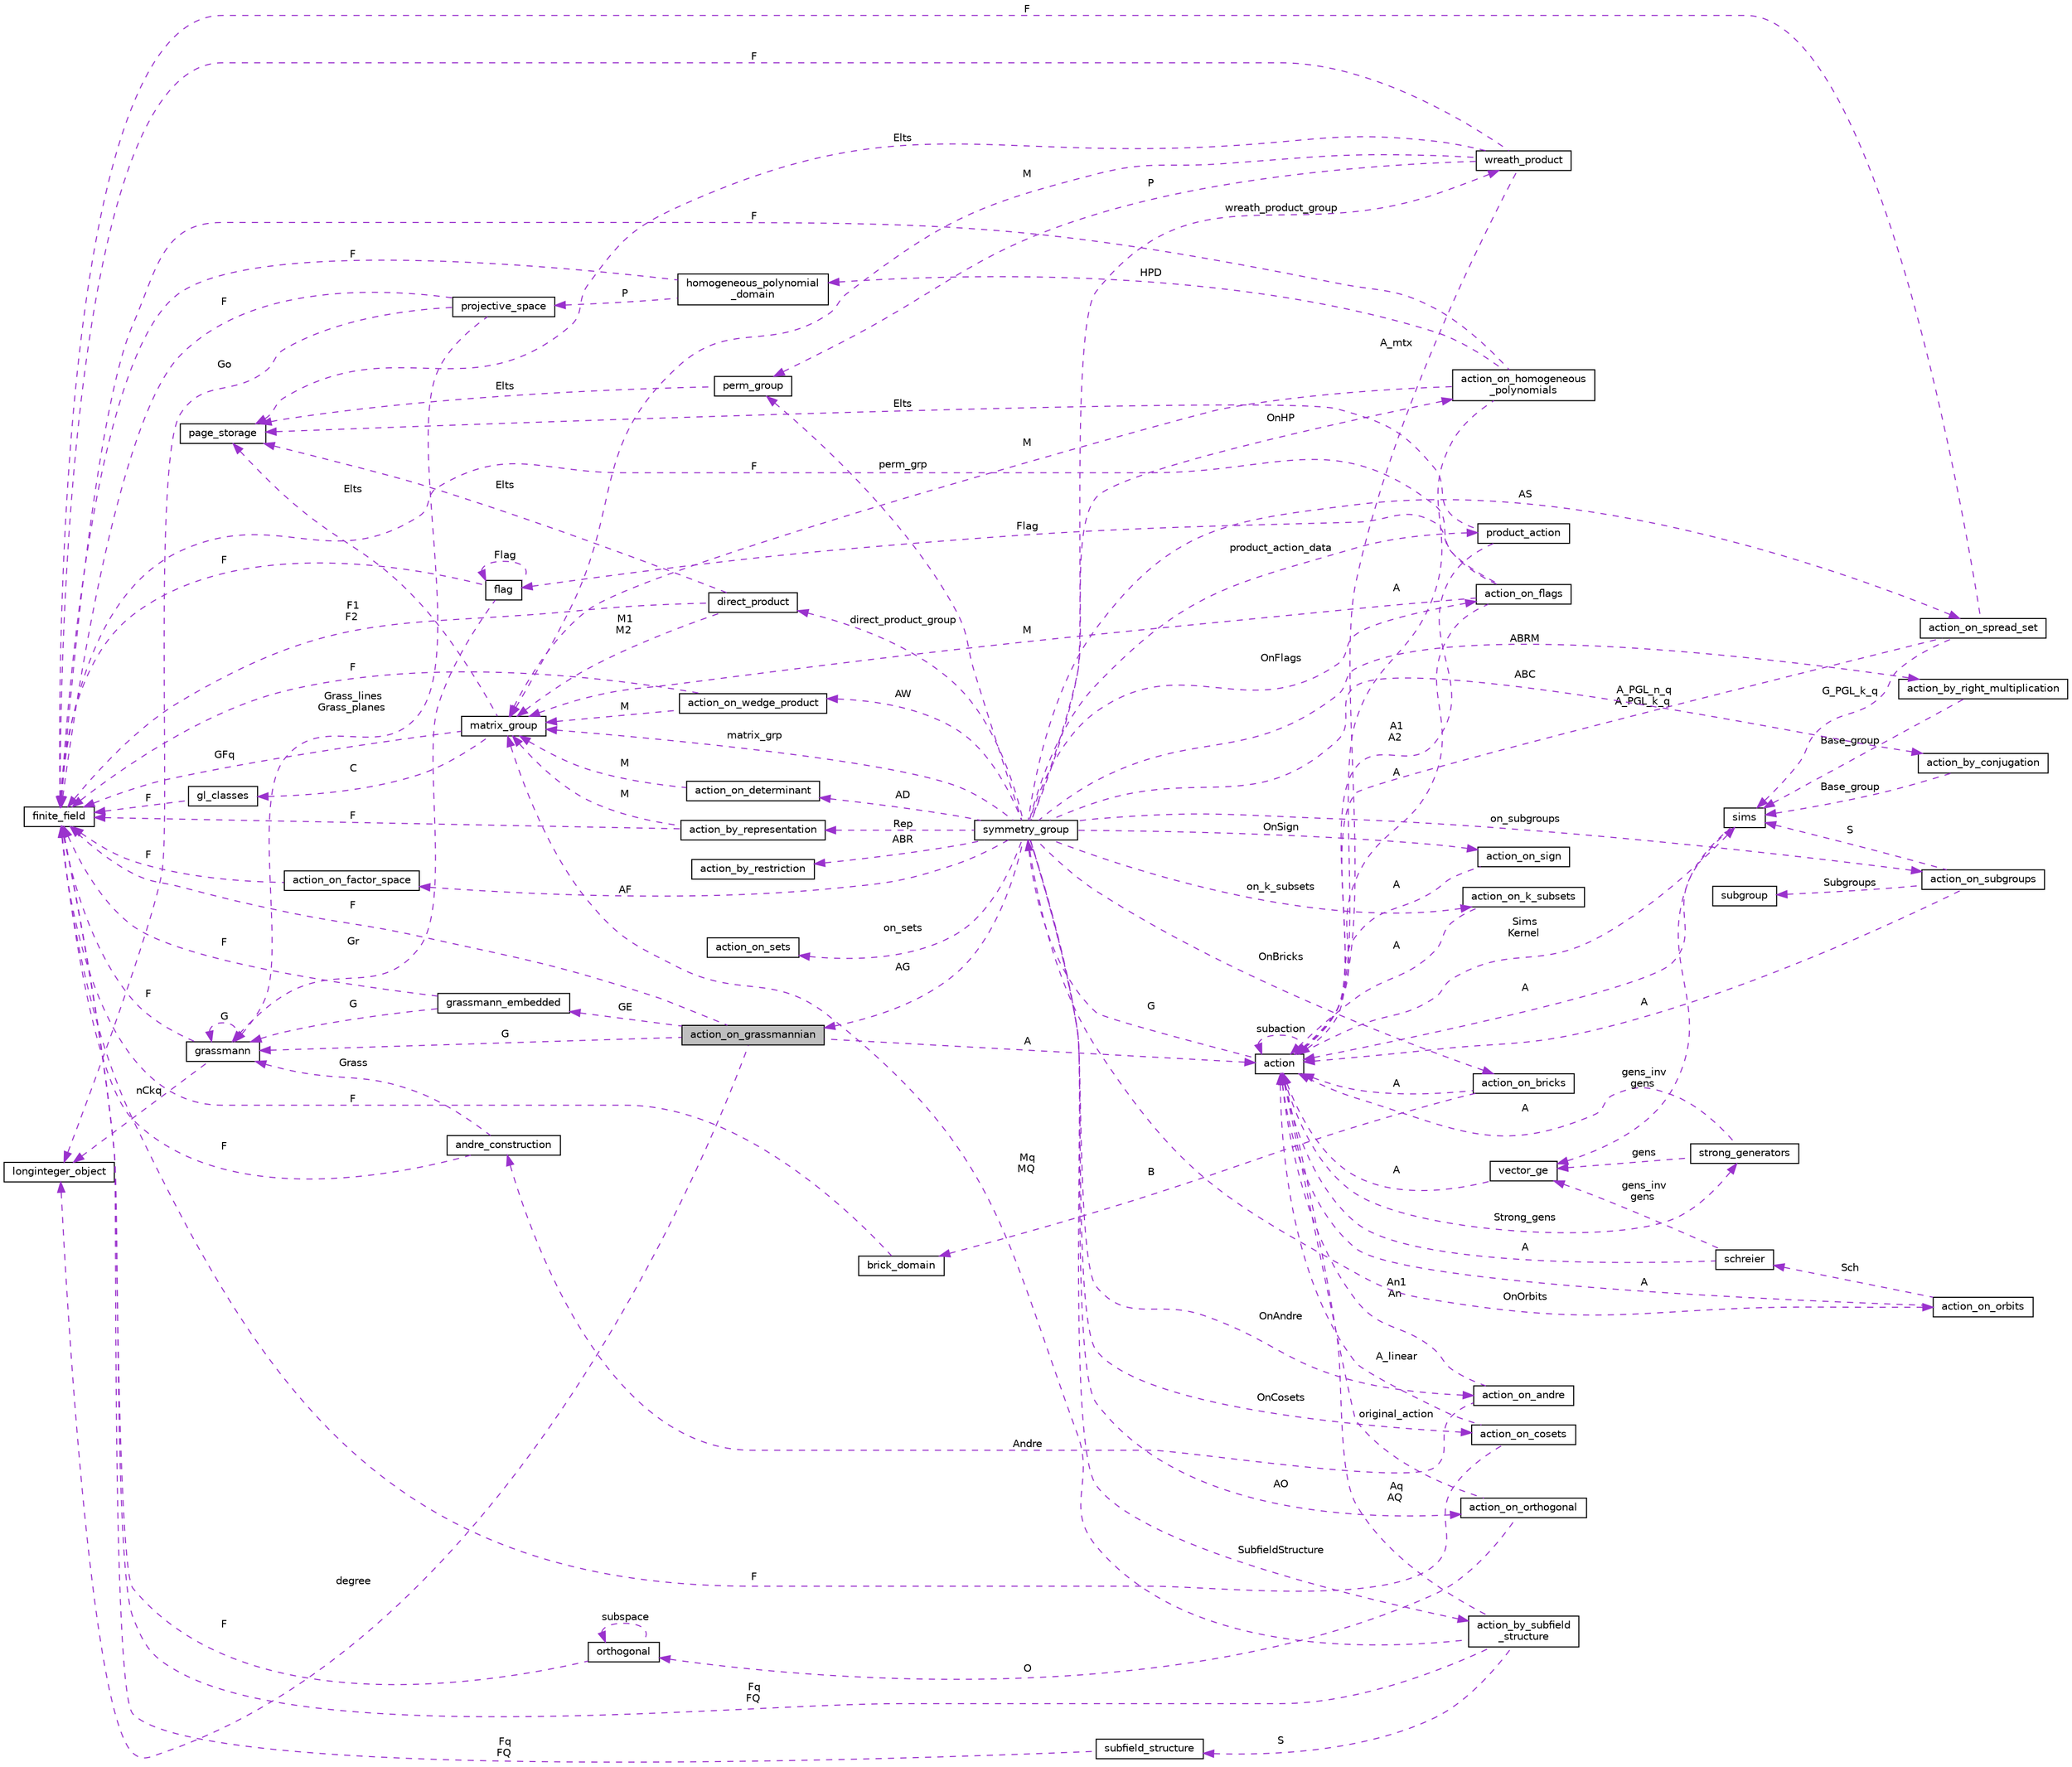 digraph "action_on_grassmannian"
{
  edge [fontname="Helvetica",fontsize="10",labelfontname="Helvetica",labelfontsize="10"];
  node [fontname="Helvetica",fontsize="10",shape=record];
  rankdir="LR";
  Node1 [label="action_on_grassmannian",height=0.2,width=0.4,color="black", fillcolor="grey75", style="filled", fontcolor="black"];
  Node2 -> Node1 [dir="back",color="darkorchid3",fontsize="10",style="dashed",label=" degree" ,fontname="Helvetica"];
  Node2 [label="longinteger_object",height=0.2,width=0.4,color="black", fillcolor="white", style="filled",URL="$dd/d7e/classlonginteger__object.html"];
  Node3 -> Node1 [dir="back",color="darkorchid3",fontsize="10",style="dashed",label=" GE" ,fontname="Helvetica"];
  Node3 [label="grassmann_embedded",height=0.2,width=0.4,color="black", fillcolor="white", style="filled",URL="$d4/dda/classgrassmann__embedded.html"];
  Node4 -> Node3 [dir="back",color="darkorchid3",fontsize="10",style="dashed",label=" G" ,fontname="Helvetica"];
  Node4 [label="grassmann",height=0.2,width=0.4,color="black", fillcolor="white", style="filled",URL="$df/d02/classgrassmann.html"];
  Node2 -> Node4 [dir="back",color="darkorchid3",fontsize="10",style="dashed",label=" nCkq" ,fontname="Helvetica"];
  Node4 -> Node4 [dir="back",color="darkorchid3",fontsize="10",style="dashed",label=" G" ,fontname="Helvetica"];
  Node5 -> Node4 [dir="back",color="darkorchid3",fontsize="10",style="dashed",label=" F" ,fontname="Helvetica"];
  Node5 [label="finite_field",height=0.2,width=0.4,color="black", fillcolor="white", style="filled",URL="$df/d5a/classfinite__field.html"];
  Node5 -> Node3 [dir="back",color="darkorchid3",fontsize="10",style="dashed",label=" F" ,fontname="Helvetica"];
  Node6 -> Node1 [dir="back",color="darkorchid3",fontsize="10",style="dashed",label=" A" ,fontname="Helvetica"];
  Node6 [label="action",height=0.2,width=0.4,color="black", fillcolor="white", style="filled",URL="$d2/d86/classaction.html"];
  Node7 -> Node6 [dir="back",color="darkorchid3",fontsize="10",style="dashed",label=" G" ,fontname="Helvetica"];
  Node7 [label="symmetry_group",height=0.2,width=0.4,color="black", fillcolor="white", style="filled",URL="$dd/d3b/unionsymmetry__group.html"];
  Node8 -> Node7 [dir="back",color="darkorchid3",fontsize="10",style="dashed",label=" product_action_data" ,fontname="Helvetica"];
  Node8 [label="product_action",height=0.2,width=0.4,color="black", fillcolor="white", style="filled",URL="$d8/d74/classproduct__action.html"];
  Node9 -> Node8 [dir="back",color="darkorchid3",fontsize="10",style="dashed",label=" Elts" ,fontname="Helvetica"];
  Node9 [label="page_storage",height=0.2,width=0.4,color="black", fillcolor="white", style="filled",URL="$dc/d72/classpage__storage.html"];
  Node6 -> Node8 [dir="back",color="darkorchid3",fontsize="10",style="dashed",label=" A1\nA2" ,fontname="Helvetica"];
  Node10 -> Node7 [dir="back",color="darkorchid3",fontsize="10",style="dashed",label=" ABR" ,fontname="Helvetica"];
  Node10 [label="action_by_restriction",height=0.2,width=0.4,color="black", fillcolor="white", style="filled",URL="$d1/d7e/classaction__by__restriction.html"];
  Node11 -> Node7 [dir="back",color="darkorchid3",fontsize="10",style="dashed",label=" OnFlags" ,fontname="Helvetica"];
  Node11 [label="action_on_flags",height=0.2,width=0.4,color="black", fillcolor="white", style="filled",URL="$dd/dc4/classaction__on__flags.html"];
  Node6 -> Node11 [dir="back",color="darkorchid3",fontsize="10",style="dashed",label=" A" ,fontname="Helvetica"];
  Node12 -> Node11 [dir="back",color="darkorchid3",fontsize="10",style="dashed",label=" M" ,fontname="Helvetica"];
  Node12 [label="matrix_group",height=0.2,width=0.4,color="black", fillcolor="white", style="filled",URL="$d3/ded/classmatrix__group.html"];
  Node9 -> Node12 [dir="back",color="darkorchid3",fontsize="10",style="dashed",label=" Elts" ,fontname="Helvetica"];
  Node13 -> Node12 [dir="back",color="darkorchid3",fontsize="10",style="dashed",label=" C" ,fontname="Helvetica"];
  Node13 [label="gl_classes",height=0.2,width=0.4,color="black", fillcolor="white", style="filled",URL="$d6/dab/classgl__classes.html"];
  Node5 -> Node13 [dir="back",color="darkorchid3",fontsize="10",style="dashed",label=" F" ,fontname="Helvetica"];
  Node5 -> Node12 [dir="back",color="darkorchid3",fontsize="10",style="dashed",label=" GFq" ,fontname="Helvetica"];
  Node14 -> Node11 [dir="back",color="darkorchid3",fontsize="10",style="dashed",label=" Flag" ,fontname="Helvetica"];
  Node14 [label="flag",height=0.2,width=0.4,color="black", fillcolor="white", style="filled",URL="$d8/d06/classflag.html"];
  Node14 -> Node14 [dir="back",color="darkorchid3",fontsize="10",style="dashed",label=" Flag" ,fontname="Helvetica"];
  Node4 -> Node14 [dir="back",color="darkorchid3",fontsize="10",style="dashed",label=" Gr" ,fontname="Helvetica"];
  Node5 -> Node14 [dir="back",color="darkorchid3",fontsize="10",style="dashed",label=" F" ,fontname="Helvetica"];
  Node5 -> Node11 [dir="back",color="darkorchid3",fontsize="10",style="dashed",label=" F" ,fontname="Helvetica"];
  Node15 -> Node7 [dir="back",color="darkorchid3",fontsize="10",style="dashed",label=" AW" ,fontname="Helvetica"];
  Node15 [label="action_on_wedge_product",height=0.2,width=0.4,color="black", fillcolor="white", style="filled",URL="$d0/deb/classaction__on__wedge__product.html"];
  Node12 -> Node15 [dir="back",color="darkorchid3",fontsize="10",style="dashed",label=" M" ,fontname="Helvetica"];
  Node5 -> Node15 [dir="back",color="darkorchid3",fontsize="10",style="dashed",label=" F" ,fontname="Helvetica"];
  Node16 -> Node7 [dir="back",color="darkorchid3",fontsize="10",style="dashed",label=" AF" ,fontname="Helvetica"];
  Node16 [label="action_on_factor_space",height=0.2,width=0.4,color="black", fillcolor="white", style="filled",URL="$d5/d25/classaction__on__factor__space.html"];
  Node5 -> Node16 [dir="back",color="darkorchid3",fontsize="10",style="dashed",label=" F" ,fontname="Helvetica"];
  Node17 -> Node7 [dir="back",color="darkorchid3",fontsize="10",style="dashed",label=" OnCosets" ,fontname="Helvetica"];
  Node17 [label="action_on_cosets",height=0.2,width=0.4,color="black", fillcolor="white", style="filled",URL="$d3/d72/classaction__on__cosets.html"];
  Node6 -> Node17 [dir="back",color="darkorchid3",fontsize="10",style="dashed",label=" A_linear" ,fontname="Helvetica"];
  Node5 -> Node17 [dir="back",color="darkorchid3",fontsize="10",style="dashed",label=" F" ,fontname="Helvetica"];
  Node18 -> Node7 [dir="back",color="darkorchid3",fontsize="10",style="dashed",label=" AO" ,fontname="Helvetica"];
  Node18 [label="action_on_orthogonal",height=0.2,width=0.4,color="black", fillcolor="white", style="filled",URL="$dc/d87/classaction__on__orthogonal.html"];
  Node6 -> Node18 [dir="back",color="darkorchid3",fontsize="10",style="dashed",label=" original_action" ,fontname="Helvetica"];
  Node19 -> Node18 [dir="back",color="darkorchid3",fontsize="10",style="dashed",label=" O" ,fontname="Helvetica"];
  Node19 [label="orthogonal",height=0.2,width=0.4,color="black", fillcolor="white", style="filled",URL="$d7/daa/classorthogonal.html"];
  Node19 -> Node19 [dir="back",color="darkorchid3",fontsize="10",style="dashed",label=" subspace" ,fontname="Helvetica"];
  Node5 -> Node19 [dir="back",color="darkorchid3",fontsize="10",style="dashed",label=" F" ,fontname="Helvetica"];
  Node1 -> Node7 [dir="back",color="darkorchid3",fontsize="10",style="dashed",label=" AG" ,fontname="Helvetica"];
  Node20 -> Node7 [dir="back",color="darkorchid3",fontsize="10",style="dashed",label=" OnHP" ,fontname="Helvetica"];
  Node20 [label="action_on_homogeneous\l_polynomials",height=0.2,width=0.4,color="black", fillcolor="white", style="filled",URL="$d5/dd4/classaction__on__homogeneous__polynomials.html"];
  Node6 -> Node20 [dir="back",color="darkorchid3",fontsize="10",style="dashed",label=" A" ,fontname="Helvetica"];
  Node12 -> Node20 [dir="back",color="darkorchid3",fontsize="10",style="dashed",label=" M" ,fontname="Helvetica"];
  Node5 -> Node20 [dir="back",color="darkorchid3",fontsize="10",style="dashed",label=" F" ,fontname="Helvetica"];
  Node21 -> Node20 [dir="back",color="darkorchid3",fontsize="10",style="dashed",label=" HPD" ,fontname="Helvetica"];
  Node21 [label="homogeneous_polynomial\l_domain",height=0.2,width=0.4,color="black", fillcolor="white", style="filled",URL="$d2/da7/classhomogeneous__polynomial__domain.html"];
  Node22 -> Node21 [dir="back",color="darkorchid3",fontsize="10",style="dashed",label=" P" ,fontname="Helvetica"];
  Node22 [label="projective_space",height=0.2,width=0.4,color="black", fillcolor="white", style="filled",URL="$d2/d17/classprojective__space.html"];
  Node2 -> Node22 [dir="back",color="darkorchid3",fontsize="10",style="dashed",label=" Go" ,fontname="Helvetica"];
  Node5 -> Node22 [dir="back",color="darkorchid3",fontsize="10",style="dashed",label=" F" ,fontname="Helvetica"];
  Node4 -> Node22 [dir="back",color="darkorchid3",fontsize="10",style="dashed",label=" Grass_lines\nGrass_planes" ,fontname="Helvetica"];
  Node5 -> Node21 [dir="back",color="darkorchid3",fontsize="10",style="dashed",label=" F" ,fontname="Helvetica"];
  Node23 -> Node7 [dir="back",color="darkorchid3",fontsize="10",style="dashed",label=" OnOrbits" ,fontname="Helvetica"];
  Node23 [label="action_on_orbits",height=0.2,width=0.4,color="black", fillcolor="white", style="filled",URL="$da/d89/classaction__on__orbits.html"];
  Node6 -> Node23 [dir="back",color="darkorchid3",fontsize="10",style="dashed",label=" A" ,fontname="Helvetica"];
  Node24 -> Node23 [dir="back",color="darkorchid3",fontsize="10",style="dashed",label=" Sch" ,fontname="Helvetica"];
  Node24 [label="schreier",height=0.2,width=0.4,color="black", fillcolor="white", style="filled",URL="$d3/dd6/classschreier.html"];
  Node6 -> Node24 [dir="back",color="darkorchid3",fontsize="10",style="dashed",label=" A" ,fontname="Helvetica"];
  Node25 -> Node24 [dir="back",color="darkorchid3",fontsize="10",style="dashed",label=" gens_inv\ngens" ,fontname="Helvetica"];
  Node25 [label="vector_ge",height=0.2,width=0.4,color="black", fillcolor="white", style="filled",URL="$d4/d6e/classvector__ge.html"];
  Node6 -> Node25 [dir="back",color="darkorchid3",fontsize="10",style="dashed",label=" A" ,fontname="Helvetica"];
  Node26 -> Node7 [dir="back",color="darkorchid3",fontsize="10",style="dashed",label=" AD" ,fontname="Helvetica"];
  Node26 [label="action_on_determinant",height=0.2,width=0.4,color="black", fillcolor="white", style="filled",URL="$d4/d32/classaction__on__determinant.html"];
  Node12 -> Node26 [dir="back",color="darkorchid3",fontsize="10",style="dashed",label=" M" ,fontname="Helvetica"];
  Node27 -> Node7 [dir="back",color="darkorchid3",fontsize="10",style="dashed",label=" on_k_subsets" ,fontname="Helvetica"];
  Node27 [label="action_on_k_subsets",height=0.2,width=0.4,color="black", fillcolor="white", style="filled",URL="$d3/d04/classaction__on__k__subsets.html"];
  Node6 -> Node27 [dir="back",color="darkorchid3",fontsize="10",style="dashed",label=" A" ,fontname="Helvetica"];
  Node28 -> Node7 [dir="back",color="darkorchid3",fontsize="10",style="dashed",label=" wreath_product_group" ,fontname="Helvetica"];
  Node28 [label="wreath_product",height=0.2,width=0.4,color="black", fillcolor="white", style="filled",URL="$d8/dfa/classwreath__product.html"];
  Node9 -> Node28 [dir="back",color="darkorchid3",fontsize="10",style="dashed",label=" Elts" ,fontname="Helvetica"];
  Node6 -> Node28 [dir="back",color="darkorchid3",fontsize="10",style="dashed",label=" A_mtx" ,fontname="Helvetica"];
  Node12 -> Node28 [dir="back",color="darkorchid3",fontsize="10",style="dashed",label=" M" ,fontname="Helvetica"];
  Node29 -> Node28 [dir="back",color="darkorchid3",fontsize="10",style="dashed",label=" P" ,fontname="Helvetica"];
  Node29 [label="perm_group",height=0.2,width=0.4,color="black", fillcolor="white", style="filled",URL="$df/d0a/classperm__group.html"];
  Node9 -> Node29 [dir="back",color="darkorchid3",fontsize="10",style="dashed",label=" Elts" ,fontname="Helvetica"];
  Node5 -> Node28 [dir="back",color="darkorchid3",fontsize="10",style="dashed",label=" F" ,fontname="Helvetica"];
  Node30 -> Node7 [dir="back",color="darkorchid3",fontsize="10",style="dashed",label=" on_subgroups" ,fontname="Helvetica"];
  Node30 [label="action_on_subgroups",height=0.2,width=0.4,color="black", fillcolor="white", style="filled",URL="$d6/da4/classaction__on__subgroups.html"];
  Node31 -> Node30 [dir="back",color="darkorchid3",fontsize="10",style="dashed",label=" Subgroups" ,fontname="Helvetica"];
  Node31 [label="subgroup",height=0.2,width=0.4,color="black", fillcolor="white", style="filled",URL="$d0/d0a/classsubgroup.html"];
  Node6 -> Node30 [dir="back",color="darkorchid3",fontsize="10",style="dashed",label=" A" ,fontname="Helvetica"];
  Node32 -> Node30 [dir="back",color="darkorchid3",fontsize="10",style="dashed",label=" S" ,fontname="Helvetica"];
  Node32 [label="sims",height=0.2,width=0.4,color="black", fillcolor="white", style="filled",URL="$d9/df3/classsims.html"];
  Node6 -> Node32 [dir="back",color="darkorchid3",fontsize="10",style="dashed",label=" A" ,fontname="Helvetica"];
  Node25 -> Node32 [dir="back",color="darkorchid3",fontsize="10",style="dashed",label=" gens_inv\ngens" ,fontname="Helvetica"];
  Node12 -> Node7 [dir="back",color="darkorchid3",fontsize="10",style="dashed",label=" matrix_grp" ,fontname="Helvetica"];
  Node33 -> Node7 [dir="back",color="darkorchid3",fontsize="10",style="dashed",label=" ABRM" ,fontname="Helvetica"];
  Node33 [label="action_by_right_multiplication",height=0.2,width=0.4,color="black", fillcolor="white", style="filled",URL="$d5/daa/classaction__by__right__multiplication.html"];
  Node32 -> Node33 [dir="back",color="darkorchid3",fontsize="10",style="dashed",label=" Base_group" ,fontname="Helvetica"];
  Node34 -> Node7 [dir="back",color="darkorchid3",fontsize="10",style="dashed",label=" direct_product_group" ,fontname="Helvetica"];
  Node34 [label="direct_product",height=0.2,width=0.4,color="black", fillcolor="white", style="filled",URL="$dc/daf/classdirect__product.html"];
  Node9 -> Node34 [dir="back",color="darkorchid3",fontsize="10",style="dashed",label=" Elts" ,fontname="Helvetica"];
  Node12 -> Node34 [dir="back",color="darkorchid3",fontsize="10",style="dashed",label=" M1\nM2" ,fontname="Helvetica"];
  Node5 -> Node34 [dir="back",color="darkorchid3",fontsize="10",style="dashed",label=" F1\nF2" ,fontname="Helvetica"];
  Node35 -> Node7 [dir="back",color="darkorchid3",fontsize="10",style="dashed",label=" OnBricks" ,fontname="Helvetica"];
  Node35 [label="action_on_bricks",height=0.2,width=0.4,color="black", fillcolor="white", style="filled",URL="$de/d56/classaction__on__bricks.html"];
  Node6 -> Node35 [dir="back",color="darkorchid3",fontsize="10",style="dashed",label=" A" ,fontname="Helvetica"];
  Node36 -> Node35 [dir="back",color="darkorchid3",fontsize="10",style="dashed",label=" B" ,fontname="Helvetica"];
  Node36 [label="brick_domain",height=0.2,width=0.4,color="black", fillcolor="white", style="filled",URL="$da/daf/classbrick__domain.html"];
  Node5 -> Node36 [dir="back",color="darkorchid3",fontsize="10",style="dashed",label=" F" ,fontname="Helvetica"];
  Node37 -> Node7 [dir="back",color="darkorchid3",fontsize="10",style="dashed",label=" ABC" ,fontname="Helvetica"];
  Node37 [label="action_by_conjugation",height=0.2,width=0.4,color="black", fillcolor="white", style="filled",URL="$d3/dda/classaction__by__conjugation.html"];
  Node32 -> Node37 [dir="back",color="darkorchid3",fontsize="10",style="dashed",label=" Base_group" ,fontname="Helvetica"];
  Node38 -> Node7 [dir="back",color="darkorchid3",fontsize="10",style="dashed",label=" OnSign" ,fontname="Helvetica"];
  Node38 [label="action_on_sign",height=0.2,width=0.4,color="black", fillcolor="white", style="filled",URL="$da/d06/classaction__on__sign.html"];
  Node6 -> Node38 [dir="back",color="darkorchid3",fontsize="10",style="dashed",label=" A" ,fontname="Helvetica"];
  Node39 -> Node7 [dir="back",color="darkorchid3",fontsize="10",style="dashed",label=" SubfieldStructure" ,fontname="Helvetica"];
  Node39 [label="action_by_subfield\l_structure",height=0.2,width=0.4,color="black", fillcolor="white", style="filled",URL="$dd/d67/classaction__by__subfield__structure.html"];
  Node6 -> Node39 [dir="back",color="darkorchid3",fontsize="10",style="dashed",label=" Aq\nAQ" ,fontname="Helvetica"];
  Node40 -> Node39 [dir="back",color="darkorchid3",fontsize="10",style="dashed",label=" S" ,fontname="Helvetica"];
  Node40 [label="subfield_structure",height=0.2,width=0.4,color="black", fillcolor="white", style="filled",URL="$d4/d43/classsubfield__structure.html"];
  Node5 -> Node40 [dir="back",color="darkorchid3",fontsize="10",style="dashed",label=" Fq\nFQ" ,fontname="Helvetica"];
  Node12 -> Node39 [dir="back",color="darkorchid3",fontsize="10",style="dashed",label=" Mq\nMQ" ,fontname="Helvetica"];
  Node5 -> Node39 [dir="back",color="darkorchid3",fontsize="10",style="dashed",label=" Fq\nFQ" ,fontname="Helvetica"];
  Node41 -> Node7 [dir="back",color="darkorchid3",fontsize="10",style="dashed",label=" on_sets" ,fontname="Helvetica"];
  Node41 [label="action_on_sets",height=0.2,width=0.4,color="black", fillcolor="white", style="filled",URL="$da/d37/classaction__on__sets.html"];
  Node29 -> Node7 [dir="back",color="darkorchid3",fontsize="10",style="dashed",label=" perm_grp" ,fontname="Helvetica"];
  Node42 -> Node7 [dir="back",color="darkorchid3",fontsize="10",style="dashed",label=" Rep" ,fontname="Helvetica"];
  Node42 [label="action_by_representation",height=0.2,width=0.4,color="black", fillcolor="white", style="filled",URL="$d1/d9d/classaction__by__representation.html"];
  Node12 -> Node42 [dir="back",color="darkorchid3",fontsize="10",style="dashed",label=" M" ,fontname="Helvetica"];
  Node5 -> Node42 [dir="back",color="darkorchid3",fontsize="10",style="dashed",label=" F" ,fontname="Helvetica"];
  Node43 -> Node7 [dir="back",color="darkorchid3",fontsize="10",style="dashed",label=" AS" ,fontname="Helvetica"];
  Node43 [label="action_on_spread_set",height=0.2,width=0.4,color="black", fillcolor="white", style="filled",URL="$d2/d7a/classaction__on__spread__set.html"];
  Node6 -> Node43 [dir="back",color="darkorchid3",fontsize="10",style="dashed",label=" A_PGL_n_q\nA_PGL_k_q" ,fontname="Helvetica"];
  Node32 -> Node43 [dir="back",color="darkorchid3",fontsize="10",style="dashed",label=" G_PGL_k_q" ,fontname="Helvetica"];
  Node5 -> Node43 [dir="back",color="darkorchid3",fontsize="10",style="dashed",label=" F" ,fontname="Helvetica"];
  Node44 -> Node7 [dir="back",color="darkorchid3",fontsize="10",style="dashed",label=" OnAndre" ,fontname="Helvetica"];
  Node44 [label="action_on_andre",height=0.2,width=0.4,color="black", fillcolor="white", style="filled",URL="$da/d32/classaction__on__andre.html"];
  Node6 -> Node44 [dir="back",color="darkorchid3",fontsize="10",style="dashed",label=" An1\nAn" ,fontname="Helvetica"];
  Node45 -> Node44 [dir="back",color="darkorchid3",fontsize="10",style="dashed",label=" Andre" ,fontname="Helvetica"];
  Node45 [label="andre_construction",height=0.2,width=0.4,color="black", fillcolor="white", style="filled",URL="$d2/d32/classandre__construction.html"];
  Node5 -> Node45 [dir="back",color="darkorchid3",fontsize="10",style="dashed",label=" F" ,fontname="Helvetica"];
  Node4 -> Node45 [dir="back",color="darkorchid3",fontsize="10",style="dashed",label=" Grass" ,fontname="Helvetica"];
  Node6 -> Node6 [dir="back",color="darkorchid3",fontsize="10",style="dashed",label=" subaction" ,fontname="Helvetica"];
  Node46 -> Node6 [dir="back",color="darkorchid3",fontsize="10",style="dashed",label=" Strong_gens" ,fontname="Helvetica"];
  Node46 [label="strong_generators",height=0.2,width=0.4,color="black", fillcolor="white", style="filled",URL="$dc/d09/classstrong__generators.html"];
  Node6 -> Node46 [dir="back",color="darkorchid3",fontsize="10",style="dashed",label=" A" ,fontname="Helvetica"];
  Node25 -> Node46 [dir="back",color="darkorchid3",fontsize="10",style="dashed",label=" gens" ,fontname="Helvetica"];
  Node32 -> Node6 [dir="back",color="darkorchid3",fontsize="10",style="dashed",label=" Sims\nKernel" ,fontname="Helvetica"];
  Node4 -> Node1 [dir="back",color="darkorchid3",fontsize="10",style="dashed",label=" G" ,fontname="Helvetica"];
  Node5 -> Node1 [dir="back",color="darkorchid3",fontsize="10",style="dashed",label=" F" ,fontname="Helvetica"];
}
